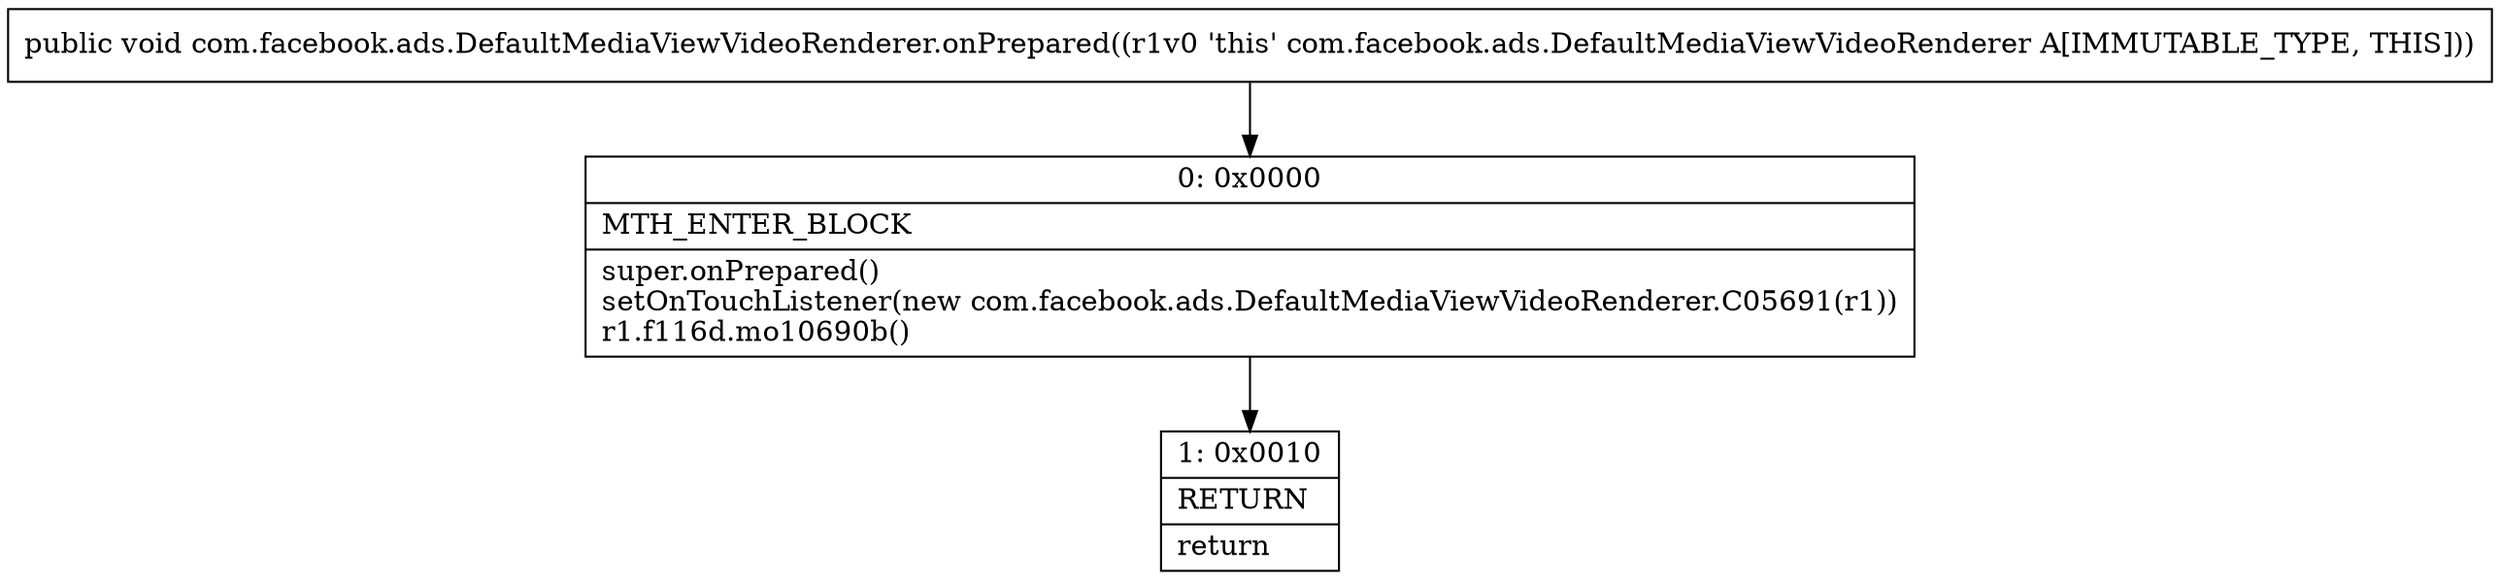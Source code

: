 digraph "CFG forcom.facebook.ads.DefaultMediaViewVideoRenderer.onPrepared()V" {
Node_0 [shape=record,label="{0\:\ 0x0000|MTH_ENTER_BLOCK\l|super.onPrepared()\lsetOnTouchListener(new com.facebook.ads.DefaultMediaViewVideoRenderer.C05691(r1))\lr1.f116d.mo10690b()\l}"];
Node_1 [shape=record,label="{1\:\ 0x0010|RETURN\l|return\l}"];
MethodNode[shape=record,label="{public void com.facebook.ads.DefaultMediaViewVideoRenderer.onPrepared((r1v0 'this' com.facebook.ads.DefaultMediaViewVideoRenderer A[IMMUTABLE_TYPE, THIS])) }"];
MethodNode -> Node_0;
Node_0 -> Node_1;
}

